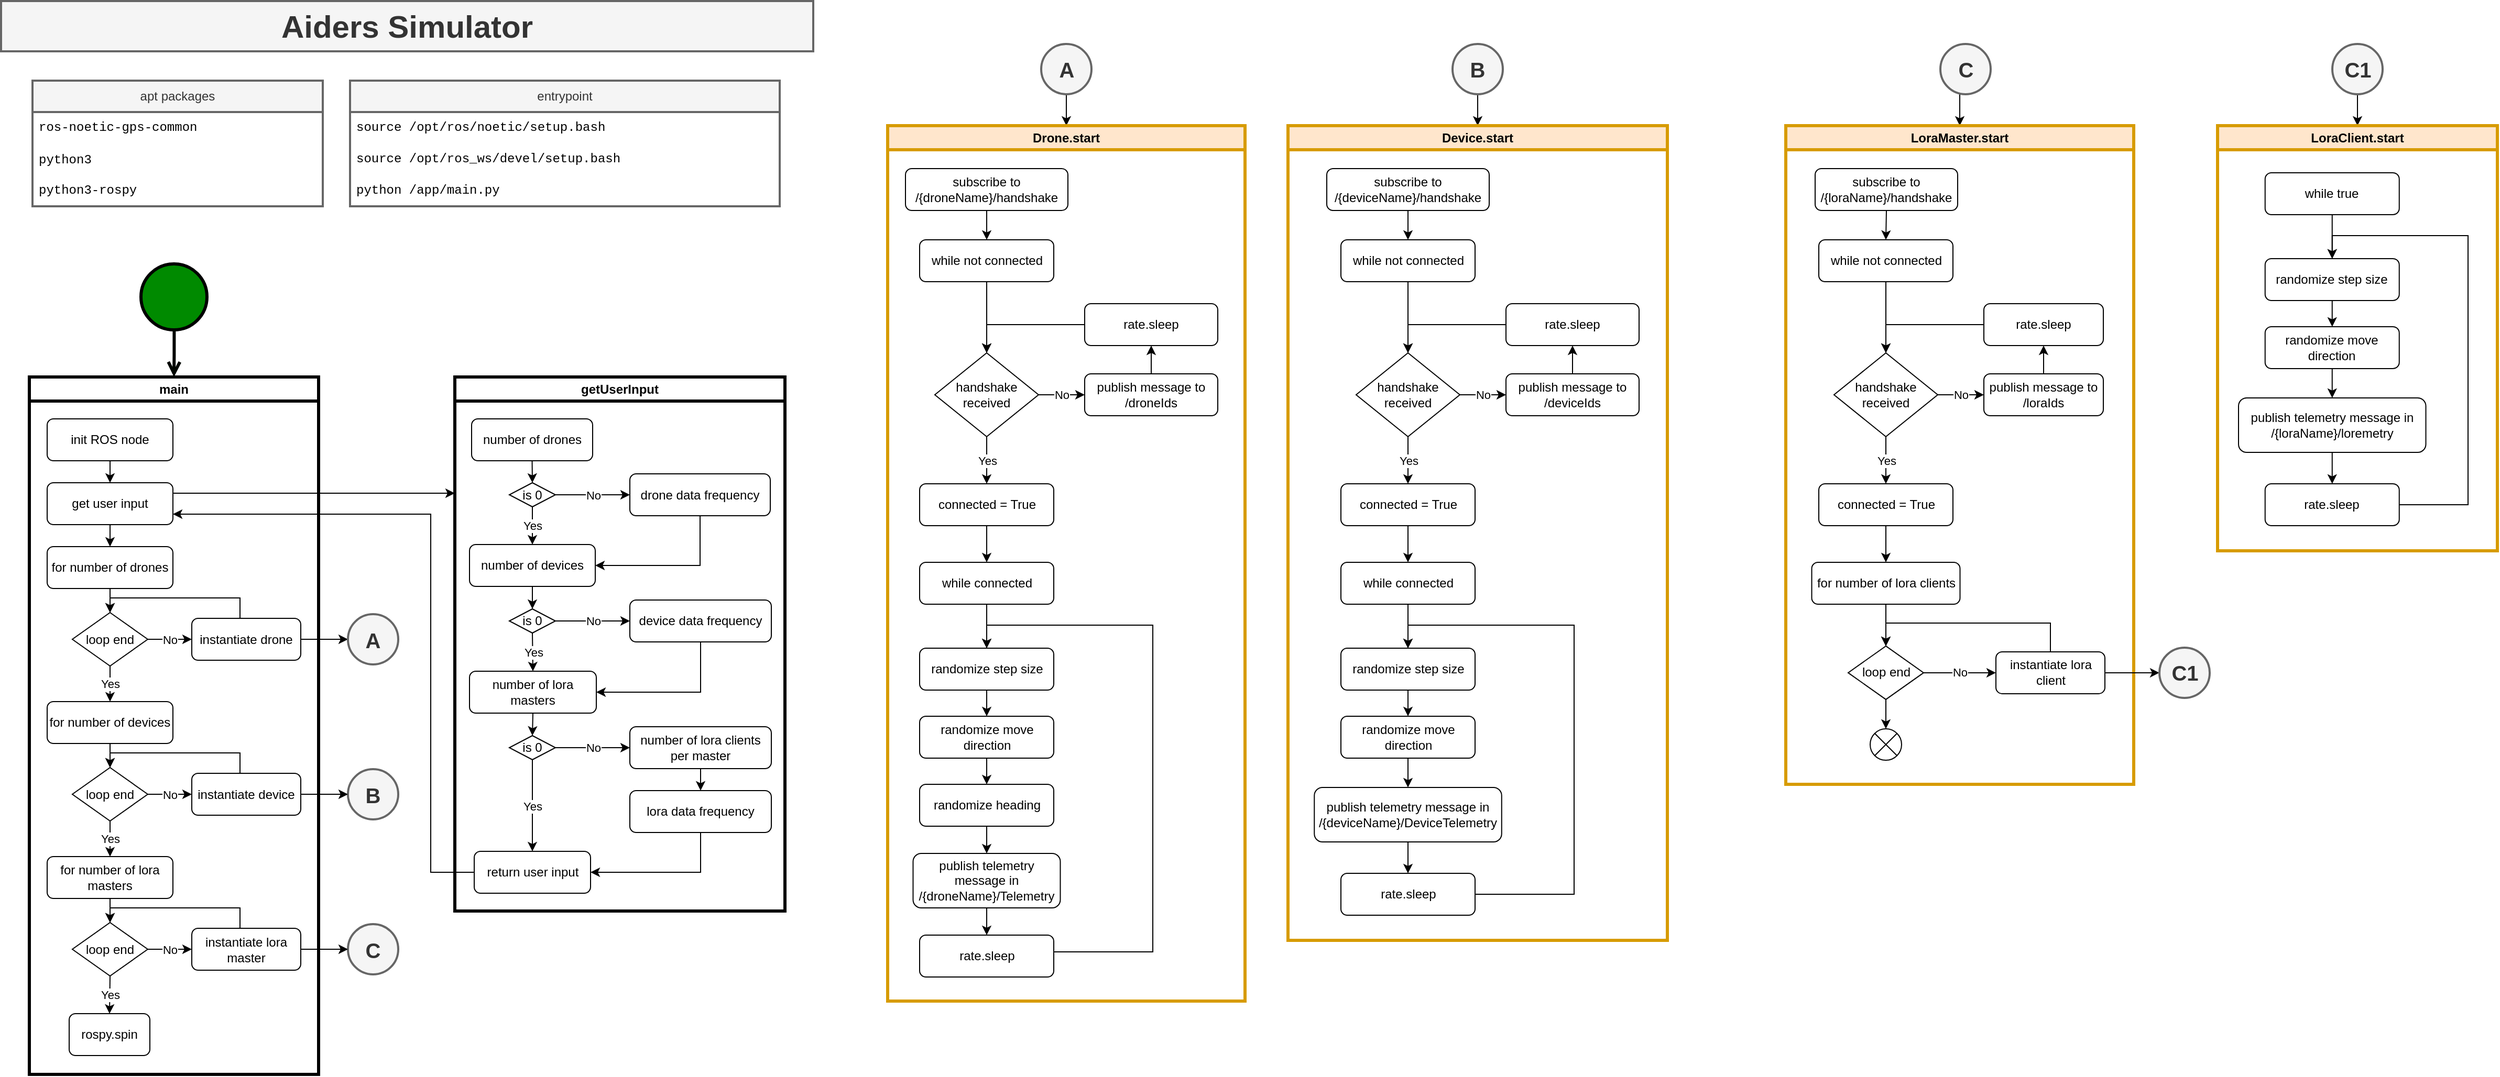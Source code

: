 <mxfile version="21.6.5" type="device">
  <diagram name="Page-1" id="jLN1ZQcb3Y0rFyo90S0E">
    <mxGraphModel dx="4976" dy="2702" grid="0" gridSize="10" guides="1" tooltips="1" connect="1" arrows="1" fold="1" page="1" pageScale="1" pageWidth="827" pageHeight="1169" background="none" math="0" shadow="0">
      <root>
        <mxCell id="0" />
        <mxCell id="1" parent="0" />
        <mxCell id="bVwXBUU_hTWqEYQEKctx-1" value="main" style="swimlane;whiteSpace=wrap;html=1;strokeWidth=3;" parent="1" vertex="1">
          <mxGeometry x="-2431" y="-790" width="276" height="666" as="geometry" />
        </mxCell>
        <mxCell id="o8baBilSk6e5a-lDwC_t-34" style="edgeStyle=orthogonalEdgeStyle;rounded=0;orthogonalLoop=1;jettySize=auto;html=1;exitX=0.5;exitY=1;exitDx=0;exitDy=0;entryX=0.5;entryY=0;entryDx=0;entryDy=0;" edge="1" parent="bVwXBUU_hTWqEYQEKctx-1" source="-6B5cMe8sq-w_s2lGf64-37" target="o8baBilSk6e5a-lDwC_t-33">
          <mxGeometry relative="1" as="geometry" />
        </mxCell>
        <mxCell id="-6B5cMe8sq-w_s2lGf64-37" value="init ROS node" style="rounded=1;whiteSpace=wrap;html=1;" parent="bVwXBUU_hTWqEYQEKctx-1" vertex="1">
          <mxGeometry x="17" y="40" width="120" height="40" as="geometry" />
        </mxCell>
        <mxCell id="o8baBilSk6e5a-lDwC_t-38" style="edgeStyle=orthogonalEdgeStyle;rounded=0;orthogonalLoop=1;jettySize=auto;html=1;exitX=0.5;exitY=1;exitDx=0;exitDy=0;entryX=0.5;entryY=0;entryDx=0;entryDy=0;" edge="1" parent="bVwXBUU_hTWqEYQEKctx-1" source="o8baBilSk6e5a-lDwC_t-33" target="o8baBilSk6e5a-lDwC_t-35">
          <mxGeometry relative="1" as="geometry" />
        </mxCell>
        <mxCell id="o8baBilSk6e5a-lDwC_t-33" value="get user input" style="rounded=1;whiteSpace=wrap;html=1;" vertex="1" parent="bVwXBUU_hTWqEYQEKctx-1">
          <mxGeometry x="17" y="101" width="120" height="40" as="geometry" />
        </mxCell>
        <mxCell id="o8baBilSk6e5a-lDwC_t-37" style="edgeStyle=orthogonalEdgeStyle;rounded=0;orthogonalLoop=1;jettySize=auto;html=1;exitX=0.5;exitY=1;exitDx=0;exitDy=0;entryX=0.5;entryY=0;entryDx=0;entryDy=0;" edge="1" parent="bVwXBUU_hTWqEYQEKctx-1" source="o8baBilSk6e5a-lDwC_t-35" target="o8baBilSk6e5a-lDwC_t-36">
          <mxGeometry relative="1" as="geometry" />
        </mxCell>
        <mxCell id="o8baBilSk6e5a-lDwC_t-35" value="for number of drones" style="rounded=1;whiteSpace=wrap;html=1;" vertex="1" parent="bVwXBUU_hTWqEYQEKctx-1">
          <mxGeometry x="17" y="162" width="120" height="40" as="geometry" />
        </mxCell>
        <mxCell id="o8baBilSk6e5a-lDwC_t-40" value="No" style="edgeStyle=orthogonalEdgeStyle;rounded=0;orthogonalLoop=1;jettySize=auto;html=1;exitX=1;exitY=0.5;exitDx=0;exitDy=0;entryX=0;entryY=0.5;entryDx=0;entryDy=0;" edge="1" parent="bVwXBUU_hTWqEYQEKctx-1" source="o8baBilSk6e5a-lDwC_t-36" target="o8baBilSk6e5a-lDwC_t-39">
          <mxGeometry relative="1" as="geometry" />
        </mxCell>
        <mxCell id="o8baBilSk6e5a-lDwC_t-59" value="Yes" style="edgeStyle=orthogonalEdgeStyle;rounded=0;orthogonalLoop=1;jettySize=auto;html=1;exitX=0.5;exitY=1;exitDx=0;exitDy=0;entryX=0.5;entryY=0;entryDx=0;entryDy=0;" edge="1" parent="bVwXBUU_hTWqEYQEKctx-1" source="o8baBilSk6e5a-lDwC_t-36" target="o8baBilSk6e5a-lDwC_t-44">
          <mxGeometry relative="1" as="geometry" />
        </mxCell>
        <mxCell id="o8baBilSk6e5a-lDwC_t-36" value="loop end" style="rhombus;whiteSpace=wrap;html=1;" vertex="1" parent="bVwXBUU_hTWqEYQEKctx-1">
          <mxGeometry x="41" y="225" width="72" height="51" as="geometry" />
        </mxCell>
        <mxCell id="o8baBilSk6e5a-lDwC_t-41" style="edgeStyle=orthogonalEdgeStyle;rounded=0;orthogonalLoop=1;jettySize=auto;html=1;exitX=0.5;exitY=0;exitDx=0;exitDy=0;entryX=0.5;entryY=0;entryDx=0;entryDy=0;" edge="1" parent="bVwXBUU_hTWqEYQEKctx-1" source="o8baBilSk6e5a-lDwC_t-39" target="o8baBilSk6e5a-lDwC_t-36">
          <mxGeometry relative="1" as="geometry">
            <Array as="points">
              <mxPoint x="201" y="211" />
              <mxPoint x="77" y="211" />
            </Array>
          </mxGeometry>
        </mxCell>
        <mxCell id="o8baBilSk6e5a-lDwC_t-42" style="edgeStyle=orthogonalEdgeStyle;rounded=0;orthogonalLoop=1;jettySize=auto;html=1;exitX=1;exitY=0.5;exitDx=0;exitDy=0;entryX=0;entryY=0.5;entryDx=0;entryDy=0;" edge="1" parent="bVwXBUU_hTWqEYQEKctx-1" source="o8baBilSk6e5a-lDwC_t-39" target="1Ua6vzqnVlYi796qYgmD-9">
          <mxGeometry relative="1" as="geometry" />
        </mxCell>
        <mxCell id="o8baBilSk6e5a-lDwC_t-39" value="instantiate drone" style="rounded=1;whiteSpace=wrap;html=1;" vertex="1" parent="bVwXBUU_hTWqEYQEKctx-1">
          <mxGeometry x="155" y="230.5" width="104" height="40" as="geometry" />
        </mxCell>
        <mxCell id="1Ua6vzqnVlYi796qYgmD-9" value="&lt;b style=&quot;font-size: 20px;&quot;&gt;A&lt;/b&gt;" style="ellipse;whiteSpace=wrap;html=1;aspect=fixed;fontSize=20;labelBackgroundColor=none;fillColor=#f5f5f5;fontColor=#333333;strokeColor=#666666;strokeWidth=2;" parent="bVwXBUU_hTWqEYQEKctx-1" vertex="1">
          <mxGeometry x="304" y="226.5" width="48" height="48" as="geometry" />
        </mxCell>
        <mxCell id="o8baBilSk6e5a-lDwC_t-44" value="for number of devices" style="rounded=1;whiteSpace=wrap;html=1;" vertex="1" parent="bVwXBUU_hTWqEYQEKctx-1">
          <mxGeometry x="17" y="310" width="120" height="40" as="geometry" />
        </mxCell>
        <mxCell id="o8baBilSk6e5a-lDwC_t-61" value="Yes" style="edgeStyle=orthogonalEdgeStyle;rounded=0;orthogonalLoop=1;jettySize=auto;html=1;exitX=0.5;exitY=1;exitDx=0;exitDy=0;entryX=0.5;entryY=0;entryDx=0;entryDy=0;" edge="1" parent="bVwXBUU_hTWqEYQEKctx-1" source="o8baBilSk6e5a-lDwC_t-46" target="o8baBilSk6e5a-lDwC_t-52">
          <mxGeometry relative="1" as="geometry" />
        </mxCell>
        <mxCell id="o8baBilSk6e5a-lDwC_t-46" value="loop end" style="rhombus;whiteSpace=wrap;html=1;" vertex="1" parent="bVwXBUU_hTWqEYQEKctx-1">
          <mxGeometry x="41" y="373" width="72" height="51" as="geometry" />
        </mxCell>
        <mxCell id="o8baBilSk6e5a-lDwC_t-43" style="edgeStyle=orthogonalEdgeStyle;rounded=0;orthogonalLoop=1;jettySize=auto;html=1;exitX=0.5;exitY=1;exitDx=0;exitDy=0;entryX=0.5;entryY=0;entryDx=0;entryDy=0;" edge="1" parent="bVwXBUU_hTWqEYQEKctx-1" source="o8baBilSk6e5a-lDwC_t-44" target="o8baBilSk6e5a-lDwC_t-46">
          <mxGeometry relative="1" as="geometry" />
        </mxCell>
        <mxCell id="o8baBilSk6e5a-lDwC_t-47" style="edgeStyle=orthogonalEdgeStyle;rounded=0;orthogonalLoop=1;jettySize=auto;html=1;exitX=0.5;exitY=0;exitDx=0;exitDy=0;entryX=0.5;entryY=0;entryDx=0;entryDy=0;" edge="1" parent="bVwXBUU_hTWqEYQEKctx-1" source="o8baBilSk6e5a-lDwC_t-49" target="o8baBilSk6e5a-lDwC_t-46">
          <mxGeometry relative="1" as="geometry">
            <Array as="points">
              <mxPoint x="201" y="359" />
              <mxPoint x="77" y="359" />
            </Array>
          </mxGeometry>
        </mxCell>
        <mxCell id="o8baBilSk6e5a-lDwC_t-49" value="instantiate device" style="rounded=1;whiteSpace=wrap;html=1;" vertex="1" parent="bVwXBUU_hTWqEYQEKctx-1">
          <mxGeometry x="155" y="378.5" width="104" height="40" as="geometry" />
        </mxCell>
        <mxCell id="o8baBilSk6e5a-lDwC_t-45" value="No" style="edgeStyle=orthogonalEdgeStyle;rounded=0;orthogonalLoop=1;jettySize=auto;html=1;exitX=1;exitY=0.5;exitDx=0;exitDy=0;entryX=0;entryY=0.5;entryDx=0;entryDy=0;" edge="1" parent="bVwXBUU_hTWqEYQEKctx-1" source="o8baBilSk6e5a-lDwC_t-46" target="o8baBilSk6e5a-lDwC_t-49">
          <mxGeometry relative="1" as="geometry" />
        </mxCell>
        <mxCell id="o8baBilSk6e5a-lDwC_t-50" value="&lt;b style=&quot;font-size: 20px;&quot;&gt;B&lt;/b&gt;" style="ellipse;whiteSpace=wrap;html=1;aspect=fixed;fontSize=20;labelBackgroundColor=none;fillColor=#f5f5f5;fontColor=#333333;strokeColor=#666666;strokeWidth=2;" vertex="1" parent="bVwXBUU_hTWqEYQEKctx-1">
          <mxGeometry x="304" y="374.5" width="48" height="48" as="geometry" />
        </mxCell>
        <mxCell id="o8baBilSk6e5a-lDwC_t-48" style="edgeStyle=orthogonalEdgeStyle;rounded=0;orthogonalLoop=1;jettySize=auto;html=1;exitX=1;exitY=0.5;exitDx=0;exitDy=0;entryX=0;entryY=0.5;entryDx=0;entryDy=0;" edge="1" parent="bVwXBUU_hTWqEYQEKctx-1" source="o8baBilSk6e5a-lDwC_t-49" target="o8baBilSk6e5a-lDwC_t-50">
          <mxGeometry relative="1" as="geometry" />
        </mxCell>
        <mxCell id="o8baBilSk6e5a-lDwC_t-52" value="for number of lora masters" style="rounded=1;whiteSpace=wrap;html=1;" vertex="1" parent="bVwXBUU_hTWqEYQEKctx-1">
          <mxGeometry x="17" y="458" width="120" height="40" as="geometry" />
        </mxCell>
        <mxCell id="o8baBilSk6e5a-lDwC_t-63" value="Yes" style="edgeStyle=orthogonalEdgeStyle;rounded=0;orthogonalLoop=1;jettySize=auto;html=1;exitX=0.5;exitY=1;exitDx=0;exitDy=0;entryX=0.5;entryY=0;entryDx=0;entryDy=0;" edge="1" parent="bVwXBUU_hTWqEYQEKctx-1" source="o8baBilSk6e5a-lDwC_t-54" target="o8baBilSk6e5a-lDwC_t-62">
          <mxGeometry relative="1" as="geometry" />
        </mxCell>
        <mxCell id="o8baBilSk6e5a-lDwC_t-54" value="loop end" style="rhombus;whiteSpace=wrap;html=1;" vertex="1" parent="bVwXBUU_hTWqEYQEKctx-1">
          <mxGeometry x="41" y="521" width="72" height="51" as="geometry" />
        </mxCell>
        <mxCell id="o8baBilSk6e5a-lDwC_t-51" style="edgeStyle=orthogonalEdgeStyle;rounded=0;orthogonalLoop=1;jettySize=auto;html=1;exitX=0.5;exitY=1;exitDx=0;exitDy=0;entryX=0.5;entryY=0;entryDx=0;entryDy=0;" edge="1" parent="bVwXBUU_hTWqEYQEKctx-1" source="o8baBilSk6e5a-lDwC_t-52" target="o8baBilSk6e5a-lDwC_t-54">
          <mxGeometry relative="1" as="geometry" />
        </mxCell>
        <mxCell id="o8baBilSk6e5a-lDwC_t-55" style="edgeStyle=orthogonalEdgeStyle;rounded=0;orthogonalLoop=1;jettySize=auto;html=1;exitX=0.5;exitY=0;exitDx=0;exitDy=0;entryX=0.5;entryY=0;entryDx=0;entryDy=0;" edge="1" parent="bVwXBUU_hTWqEYQEKctx-1" source="o8baBilSk6e5a-lDwC_t-57" target="o8baBilSk6e5a-lDwC_t-54">
          <mxGeometry relative="1" as="geometry">
            <Array as="points">
              <mxPoint x="201" y="507" />
              <mxPoint x="77" y="507" />
            </Array>
          </mxGeometry>
        </mxCell>
        <mxCell id="o8baBilSk6e5a-lDwC_t-57" value="instantiate lora master" style="rounded=1;whiteSpace=wrap;html=1;" vertex="1" parent="bVwXBUU_hTWqEYQEKctx-1">
          <mxGeometry x="155" y="526.5" width="104" height="40" as="geometry" />
        </mxCell>
        <mxCell id="o8baBilSk6e5a-lDwC_t-53" value="No" style="edgeStyle=orthogonalEdgeStyle;rounded=0;orthogonalLoop=1;jettySize=auto;html=1;exitX=1;exitY=0.5;exitDx=0;exitDy=0;entryX=0;entryY=0.5;entryDx=0;entryDy=0;" edge="1" parent="bVwXBUU_hTWqEYQEKctx-1" source="o8baBilSk6e5a-lDwC_t-54" target="o8baBilSk6e5a-lDwC_t-57">
          <mxGeometry relative="1" as="geometry" />
        </mxCell>
        <mxCell id="o8baBilSk6e5a-lDwC_t-58" value="&lt;b style=&quot;font-size: 20px;&quot;&gt;C&lt;/b&gt;" style="ellipse;whiteSpace=wrap;html=1;aspect=fixed;fontSize=20;labelBackgroundColor=none;fillColor=#f5f5f5;fontColor=#333333;strokeColor=#666666;strokeWidth=2;" vertex="1" parent="bVwXBUU_hTWqEYQEKctx-1">
          <mxGeometry x="304" y="522.5" width="48" height="48" as="geometry" />
        </mxCell>
        <mxCell id="o8baBilSk6e5a-lDwC_t-56" style="edgeStyle=orthogonalEdgeStyle;rounded=0;orthogonalLoop=1;jettySize=auto;html=1;exitX=1;exitY=0.5;exitDx=0;exitDy=0;entryX=0;entryY=0.5;entryDx=0;entryDy=0;" edge="1" parent="bVwXBUU_hTWqEYQEKctx-1" source="o8baBilSk6e5a-lDwC_t-57" target="o8baBilSk6e5a-lDwC_t-58">
          <mxGeometry relative="1" as="geometry" />
        </mxCell>
        <mxCell id="o8baBilSk6e5a-lDwC_t-62" value="rospy.spin" style="rounded=1;whiteSpace=wrap;html=1;" vertex="1" parent="bVwXBUU_hTWqEYQEKctx-1">
          <mxGeometry x="38" y="608" width="77" height="40" as="geometry" />
        </mxCell>
        <mxCell id="bVwXBUU_hTWqEYQEKctx-9" value="" style="ellipse;html=1;shape=startState;fillColor=#008a00;strokeColor=#000000;fontColor=#ffffff;strokeWidth=3;" parent="1" vertex="1">
          <mxGeometry x="-2328.5" y="-902" width="71" height="71" as="geometry" />
        </mxCell>
        <mxCell id="bVwXBUU_hTWqEYQEKctx-10" value="" style="edgeStyle=orthogonalEdgeStyle;html=1;verticalAlign=bottom;endArrow=open;endSize=8;strokeColor=#000500;rounded=0;entryX=0.5;entryY=0;entryDx=0;entryDy=0;exitX=0.503;exitY=0.936;exitDx=0;exitDy=0;exitPerimeter=0;fillColor=#008a00;strokeWidth=3;" parent="1" source="bVwXBUU_hTWqEYQEKctx-9" target="bVwXBUU_hTWqEYQEKctx-1" edge="1">
          <mxGeometry relative="1" as="geometry">
            <mxPoint x="-2358" y="-677" as="targetPoint" />
          </mxGeometry>
        </mxCell>
        <mxCell id="QlmAs7cy7dPPL5ENXr90-4" value="&lt;span style=&quot;border-color: var(--border-color);&quot;&gt;&lt;b style=&quot;border-color: var(--border-color);&quot;&gt;&lt;font style=&quot;font-size: 30px;&quot;&gt;Aiders Simulator&lt;/font&gt;&lt;/b&gt;&lt;/span&gt;" style="rounded=0;whiteSpace=wrap;html=1;strokeWidth=2;fillColor=#f5f5f5;fontColor=#333333;strokeColor=#666666;" parent="1" vertex="1">
          <mxGeometry x="-2458" y="-1149" width="775" height="48" as="geometry" />
        </mxCell>
        <mxCell id="QlmAs7cy7dPPL5ENXr90-30" value="getUserInput" style="swimlane;whiteSpace=wrap;html=1;strokeWidth=3;" parent="1" vertex="1">
          <mxGeometry x="-2025" y="-790" width="315" height="510" as="geometry" />
        </mxCell>
        <mxCell id="o8baBilSk6e5a-lDwC_t-17" style="edgeStyle=orthogonalEdgeStyle;rounded=0;orthogonalLoop=1;jettySize=auto;html=1;exitX=0.5;exitY=1;exitDx=0;exitDy=0;entryX=0.5;entryY=0;entryDx=0;entryDy=0;" edge="1" parent="QlmAs7cy7dPPL5ENXr90-30" source="QlmAs7cy7dPPL5ENXr90-31" target="o8baBilSk6e5a-lDwC_t-14">
          <mxGeometry relative="1" as="geometry" />
        </mxCell>
        <mxCell id="QlmAs7cy7dPPL5ENXr90-31" value="number of drones" style="rounded=1;whiteSpace=wrap;html=1;" parent="QlmAs7cy7dPPL5ENXr90-30" vertex="1">
          <mxGeometry x="16" y="40" width="115.5" height="40" as="geometry" />
        </mxCell>
        <mxCell id="o8baBilSk6e5a-lDwC_t-14" value="is 0" style="rhombus;whiteSpace=wrap;html=1;" vertex="1" parent="QlmAs7cy7dPPL5ENXr90-30">
          <mxGeometry x="52" y="101" width="44" height="23" as="geometry" />
        </mxCell>
        <mxCell id="o8baBilSk6e5a-lDwC_t-10" value="device data frequency" style="rounded=1;whiteSpace=wrap;html=1;" vertex="1" parent="QlmAs7cy7dPPL5ENXr90-30">
          <mxGeometry x="167" y="213" width="135" height="40" as="geometry" />
        </mxCell>
        <mxCell id="o8baBilSk6e5a-lDwC_t-28" style="edgeStyle=orthogonalEdgeStyle;rounded=0;orthogonalLoop=1;jettySize=auto;html=1;exitX=0.5;exitY=1;exitDx=0;exitDy=0;entryX=0.5;entryY=0;entryDx=0;entryDy=0;" edge="1" parent="QlmAs7cy7dPPL5ENXr90-30" source="o8baBilSk6e5a-lDwC_t-12" target="o8baBilSk6e5a-lDwC_t-13">
          <mxGeometry relative="1" as="geometry" />
        </mxCell>
        <mxCell id="o8baBilSk6e5a-lDwC_t-12" value="number of lora clients per master" style="rounded=1;whiteSpace=wrap;html=1;" vertex="1" parent="QlmAs7cy7dPPL5ENXr90-30">
          <mxGeometry x="167" y="334" width="135" height="40" as="geometry" />
        </mxCell>
        <mxCell id="o8baBilSk6e5a-lDwC_t-31" style="edgeStyle=orthogonalEdgeStyle;rounded=0;orthogonalLoop=1;jettySize=auto;html=1;exitX=0.5;exitY=1;exitDx=0;exitDy=0;entryX=1;entryY=0.5;entryDx=0;entryDy=0;" edge="1" parent="QlmAs7cy7dPPL5ENXr90-30" source="o8baBilSk6e5a-lDwC_t-13" target="o8baBilSk6e5a-lDwC_t-29">
          <mxGeometry relative="1" as="geometry" />
        </mxCell>
        <mxCell id="o8baBilSk6e5a-lDwC_t-13" value="lora data frequency" style="rounded=1;whiteSpace=wrap;html=1;" vertex="1" parent="QlmAs7cy7dPPL5ENXr90-30">
          <mxGeometry x="167" y="395" width="135" height="40" as="geometry" />
        </mxCell>
        <mxCell id="o8baBilSk6e5a-lDwC_t-29" value="return user input" style="rounded=1;whiteSpace=wrap;html=1;" vertex="1" parent="QlmAs7cy7dPPL5ENXr90-30">
          <mxGeometry x="18.5" y="453" width="111" height="40" as="geometry" />
        </mxCell>
        <mxCell id="o8baBilSk6e5a-lDwC_t-9" value="number of devices" style="rounded=1;whiteSpace=wrap;html=1;" vertex="1" parent="QlmAs7cy7dPPL5ENXr90-30">
          <mxGeometry x="14" y="160" width="120" height="40" as="geometry" />
        </mxCell>
        <mxCell id="o8baBilSk6e5a-lDwC_t-15" value="Yes" style="edgeStyle=orthogonalEdgeStyle;rounded=0;orthogonalLoop=1;jettySize=auto;html=1;exitX=0.5;exitY=1;exitDx=0;exitDy=0;entryX=0.5;entryY=0;entryDx=0;entryDy=0;" edge="1" parent="QlmAs7cy7dPPL5ENXr90-30" source="o8baBilSk6e5a-lDwC_t-14" target="o8baBilSk6e5a-lDwC_t-9">
          <mxGeometry relative="1" as="geometry" />
        </mxCell>
        <mxCell id="o8baBilSk6e5a-lDwC_t-8" value="drone data frequency" style="rounded=1;whiteSpace=wrap;html=1;" vertex="1" parent="QlmAs7cy7dPPL5ENXr90-30">
          <mxGeometry x="167" y="92.5" width="134" height="40" as="geometry" />
        </mxCell>
        <mxCell id="o8baBilSk6e5a-lDwC_t-16" value="No" style="edgeStyle=orthogonalEdgeStyle;rounded=0;orthogonalLoop=1;jettySize=auto;html=1;exitX=1;exitY=0.5;exitDx=0;exitDy=0;entryX=0;entryY=0.5;entryDx=0;entryDy=0;" edge="1" parent="QlmAs7cy7dPPL5ENXr90-30" source="o8baBilSk6e5a-lDwC_t-14" target="o8baBilSk6e5a-lDwC_t-8">
          <mxGeometry relative="1" as="geometry" />
        </mxCell>
        <mxCell id="o8baBilSk6e5a-lDwC_t-18" style="edgeStyle=orthogonalEdgeStyle;rounded=0;orthogonalLoop=1;jettySize=auto;html=1;exitX=0.5;exitY=1;exitDx=0;exitDy=0;entryX=1;entryY=0.5;entryDx=0;entryDy=0;" edge="1" parent="QlmAs7cy7dPPL5ENXr90-30" source="o8baBilSk6e5a-lDwC_t-8" target="o8baBilSk6e5a-lDwC_t-9">
          <mxGeometry relative="1" as="geometry" />
        </mxCell>
        <mxCell id="o8baBilSk6e5a-lDwC_t-19" value="is 0" style="rhombus;whiteSpace=wrap;html=1;" vertex="1" parent="QlmAs7cy7dPPL5ENXr90-30">
          <mxGeometry x="52" y="221.5" width="44" height="23" as="geometry" />
        </mxCell>
        <mxCell id="o8baBilSk6e5a-lDwC_t-20" style="edgeStyle=orthogonalEdgeStyle;rounded=0;orthogonalLoop=1;jettySize=auto;html=1;exitX=0.5;exitY=1;exitDx=0;exitDy=0;entryX=0.5;entryY=0;entryDx=0;entryDy=0;" edge="1" parent="QlmAs7cy7dPPL5ENXr90-30" source="o8baBilSk6e5a-lDwC_t-9" target="o8baBilSk6e5a-lDwC_t-19">
          <mxGeometry relative="1" as="geometry" />
        </mxCell>
        <mxCell id="o8baBilSk6e5a-lDwC_t-22" value="No" style="edgeStyle=orthogonalEdgeStyle;rounded=0;orthogonalLoop=1;jettySize=auto;html=1;exitX=1;exitY=0.5;exitDx=0;exitDy=0;entryX=0;entryY=0.5;entryDx=0;entryDy=0;" edge="1" parent="QlmAs7cy7dPPL5ENXr90-30" source="o8baBilSk6e5a-lDwC_t-19" target="o8baBilSk6e5a-lDwC_t-10">
          <mxGeometry relative="1" as="geometry" />
        </mxCell>
        <mxCell id="o8baBilSk6e5a-lDwC_t-25" value="is 0" style="rhombus;whiteSpace=wrap;html=1;" vertex="1" parent="QlmAs7cy7dPPL5ENXr90-30">
          <mxGeometry x="52" y="342.5" width="44" height="23" as="geometry" />
        </mxCell>
        <mxCell id="o8baBilSk6e5a-lDwC_t-26" value="No" style="edgeStyle=orthogonalEdgeStyle;rounded=0;orthogonalLoop=1;jettySize=auto;html=1;exitX=1;exitY=0.5;exitDx=0;exitDy=0;" edge="1" parent="QlmAs7cy7dPPL5ENXr90-30" source="o8baBilSk6e5a-lDwC_t-25" target="o8baBilSk6e5a-lDwC_t-12">
          <mxGeometry relative="1" as="geometry" />
        </mxCell>
        <mxCell id="o8baBilSk6e5a-lDwC_t-30" value="Yes" style="edgeStyle=orthogonalEdgeStyle;rounded=0;orthogonalLoop=1;jettySize=auto;html=1;exitX=0.5;exitY=1;exitDx=0;exitDy=0;entryX=0.5;entryY=0;entryDx=0;entryDy=0;" edge="1" parent="QlmAs7cy7dPPL5ENXr90-30" source="o8baBilSk6e5a-lDwC_t-25" target="o8baBilSk6e5a-lDwC_t-29">
          <mxGeometry relative="1" as="geometry" />
        </mxCell>
        <mxCell id="o8baBilSk6e5a-lDwC_t-11" value="number of lora masters" style="rounded=1;whiteSpace=wrap;html=1;" vertex="1" parent="QlmAs7cy7dPPL5ENXr90-30">
          <mxGeometry x="14" y="281" width="121" height="40" as="geometry" />
        </mxCell>
        <mxCell id="o8baBilSk6e5a-lDwC_t-27" style="edgeStyle=orthogonalEdgeStyle;rounded=0;orthogonalLoop=1;jettySize=auto;html=1;exitX=0.5;exitY=1;exitDx=0;exitDy=0;entryX=0.5;entryY=0;entryDx=0;entryDy=0;" edge="1" parent="QlmAs7cy7dPPL5ENXr90-30" source="o8baBilSk6e5a-lDwC_t-11" target="o8baBilSk6e5a-lDwC_t-25">
          <mxGeometry relative="1" as="geometry" />
        </mxCell>
        <mxCell id="o8baBilSk6e5a-lDwC_t-23" style="edgeStyle=orthogonalEdgeStyle;rounded=0;orthogonalLoop=1;jettySize=auto;html=1;exitX=0.5;exitY=1;exitDx=0;exitDy=0;entryX=1;entryY=0.5;entryDx=0;entryDy=0;" edge="1" parent="QlmAs7cy7dPPL5ENXr90-30" source="o8baBilSk6e5a-lDwC_t-10" target="o8baBilSk6e5a-lDwC_t-11">
          <mxGeometry relative="1" as="geometry" />
        </mxCell>
        <mxCell id="o8baBilSk6e5a-lDwC_t-21" value="Yes" style="edgeStyle=orthogonalEdgeStyle;rounded=0;orthogonalLoop=1;jettySize=auto;html=1;exitX=0.5;exitY=1;exitDx=0;exitDy=0;entryX=0.5;entryY=0;entryDx=0;entryDy=0;" edge="1" parent="QlmAs7cy7dPPL5ENXr90-30" source="o8baBilSk6e5a-lDwC_t-19" target="o8baBilSk6e5a-lDwC_t-11">
          <mxGeometry relative="1" as="geometry" />
        </mxCell>
        <mxCell id="QlmAs7cy7dPPL5ENXr90-125" value="apt packages" style="swimlane;fontStyle=0;childLayout=stackLayout;horizontal=1;startSize=30;horizontalStack=0;resizeParent=1;resizeParentMax=0;resizeLast=0;collapsible=1;marginBottom=0;whiteSpace=wrap;html=1;fillColor=#f5f5f5;fontColor=#333333;strokeColor=#666666;strokeWidth=2;" parent="1" vertex="1">
          <mxGeometry x="-2428" y="-1073" width="277" height="120" as="geometry" />
        </mxCell>
        <mxCell id="o8baBilSk6e5a-lDwC_t-3" value="&lt;div&gt;ros-noetic-gps-common&lt;/div&gt;" style="text;strokeColor=none;fillColor=none;align=left;verticalAlign=middle;spacingLeft=4;spacingRight=4;overflow=hidden;points=[[0,0.5],[1,0.5]];portConstraint=eastwest;rotatable=0;whiteSpace=wrap;html=1;fontFamily=Courier New;" vertex="1" parent="QlmAs7cy7dPPL5ENXr90-125">
          <mxGeometry y="30" width="277" height="30" as="geometry" />
        </mxCell>
        <mxCell id="QlmAs7cy7dPPL5ENXr90-126" value="&lt;font face=&quot;Courier New&quot;&gt;python3&lt;/font&gt;" style="text;strokeColor=none;fillColor=none;align=left;verticalAlign=middle;spacingLeft=4;spacingRight=4;overflow=hidden;points=[[0,0.5],[1,0.5]];portConstraint=eastwest;rotatable=0;whiteSpace=wrap;html=1;" parent="QlmAs7cy7dPPL5ENXr90-125" vertex="1">
          <mxGeometry y="60" width="277" height="30" as="geometry" />
        </mxCell>
        <mxCell id="QlmAs7cy7dPPL5ENXr90-127" value="&lt;div&gt;python3-rospy&lt;/div&gt;" style="text;strokeColor=none;fillColor=none;align=left;verticalAlign=middle;spacingLeft=4;spacingRight=4;overflow=hidden;points=[[0,0.5],[1,0.5]];portConstraint=eastwest;rotatable=0;whiteSpace=wrap;html=1;fontFamily=Courier New;" parent="QlmAs7cy7dPPL5ENXr90-125" vertex="1">
          <mxGeometry y="90" width="277" height="30" as="geometry" />
        </mxCell>
        <mxCell id="QlmAs7cy7dPPL5ENXr90-138" value="entrypoint" style="swimlane;fontStyle=0;childLayout=stackLayout;horizontal=1;startSize=30;horizontalStack=0;resizeParent=1;resizeParentMax=0;resizeLast=0;collapsible=1;marginBottom=0;whiteSpace=wrap;html=1;fillColor=#f5f5f5;fontColor=#333333;strokeColor=#666666;strokeWidth=2;" parent="1" vertex="1">
          <mxGeometry x="-2125" y="-1073" width="410" height="120" as="geometry" />
        </mxCell>
        <mxCell id="o8baBilSk6e5a-lDwC_t-6" value="source /opt/ros/noetic/setup.bash" style="text;strokeColor=none;fillColor=none;align=left;verticalAlign=middle;spacingLeft=4;spacingRight=4;overflow=hidden;points=[[0,0.5],[1,0.5]];portConstraint=eastwest;rotatable=0;whiteSpace=wrap;html=1;fontFamily=Courier New;" vertex="1" parent="QlmAs7cy7dPPL5ENXr90-138">
          <mxGeometry y="30" width="410" height="30" as="geometry" />
        </mxCell>
        <mxCell id="o8baBilSk6e5a-lDwC_t-7" value="source /opt/ros_ws/devel/setup.bash" style="text;strokeColor=none;fillColor=none;align=left;verticalAlign=middle;spacingLeft=4;spacingRight=4;overflow=hidden;points=[[0,0.5],[1,0.5]];portConstraint=eastwest;rotatable=0;whiteSpace=wrap;html=1;fontFamily=Courier New;" vertex="1" parent="QlmAs7cy7dPPL5ENXr90-138">
          <mxGeometry y="60" width="410" height="30" as="geometry" />
        </mxCell>
        <mxCell id="QlmAs7cy7dPPL5ENXr90-145" value="python /app/main.py" style="text;strokeColor=none;fillColor=none;align=left;verticalAlign=middle;spacingLeft=4;spacingRight=4;overflow=hidden;points=[[0,0.5],[1,0.5]];portConstraint=eastwest;rotatable=0;whiteSpace=wrap;html=1;fontFamily=Courier New;" parent="QlmAs7cy7dPPL5ENXr90-138" vertex="1">
          <mxGeometry y="90" width="410" height="30" as="geometry" />
        </mxCell>
        <mxCell id="o8baBilSk6e5a-lDwC_t-99" style="edgeStyle=orthogonalEdgeStyle;rounded=0;orthogonalLoop=1;jettySize=auto;html=1;exitX=0.5;exitY=1;exitDx=0;exitDy=0;entryX=0.5;entryY=0;entryDx=0;entryDy=0;" edge="1" parent="1" target="o8baBilSk6e5a-lDwC_t-66">
          <mxGeometry relative="1" as="geometry">
            <mxPoint x="-1441.5" y="-1060" as="sourcePoint" />
          </mxGeometry>
        </mxCell>
        <mxCell id="1Ua6vzqnVlYi796qYgmD-15" value="&lt;b style=&quot;font-size: 20px;&quot;&gt;A&lt;/b&gt;" style="ellipse;whiteSpace=wrap;html=1;aspect=fixed;fontSize=20;labelBackgroundColor=none;fillColor=#f5f5f5;fontColor=#333333;strokeColor=#666666;strokeWidth=2;" parent="1" vertex="1">
          <mxGeometry x="-1465.5" y="-1108" width="48" height="48" as="geometry" />
        </mxCell>
        <mxCell id="o8baBilSk6e5a-lDwC_t-24" style="edgeStyle=orthogonalEdgeStyle;rounded=0;orthogonalLoop=1;jettySize=auto;html=1;exitX=1;exitY=0.25;exitDx=0;exitDy=0;" edge="1" parent="1" source="o8baBilSk6e5a-lDwC_t-33">
          <mxGeometry relative="1" as="geometry">
            <mxPoint x="-2025" y="-679" as="targetPoint" />
            <Array as="points">
              <mxPoint x="-2025" y="-679" />
            </Array>
          </mxGeometry>
        </mxCell>
        <mxCell id="o8baBilSk6e5a-lDwC_t-32" style="edgeStyle=orthogonalEdgeStyle;rounded=0;orthogonalLoop=1;jettySize=auto;html=1;exitX=0;exitY=0.5;exitDx=0;exitDy=0;entryX=1;entryY=0.75;entryDx=0;entryDy=0;" edge="1" parent="1" source="o8baBilSk6e5a-lDwC_t-29" target="o8baBilSk6e5a-lDwC_t-33">
          <mxGeometry relative="1" as="geometry">
            <Array as="points">
              <mxPoint x="-2048" y="-317" />
              <mxPoint x="-2048" y="-659" />
            </Array>
          </mxGeometry>
        </mxCell>
        <mxCell id="o8baBilSk6e5a-lDwC_t-66" value="Drone.start" style="swimlane;whiteSpace=wrap;html=1;strokeWidth=3;fillColor=#ffe6cc;strokeColor=#d79b00;startSize=23;" vertex="1" parent="1">
          <mxGeometry x="-1612" y="-1030" width="341" height="836" as="geometry" />
        </mxCell>
        <mxCell id="o8baBilSk6e5a-lDwC_t-102" style="edgeStyle=orthogonalEdgeStyle;rounded=0;orthogonalLoop=1;jettySize=auto;html=1;exitX=0.5;exitY=1;exitDx=0;exitDy=0;entryX=0.5;entryY=0;entryDx=0;entryDy=0;" edge="1" parent="o8baBilSk6e5a-lDwC_t-66" source="o8baBilSk6e5a-lDwC_t-68" target="o8baBilSk6e5a-lDwC_t-100">
          <mxGeometry relative="1" as="geometry" />
        </mxCell>
        <mxCell id="o8baBilSk6e5a-lDwC_t-68" value="subscribe to /{droneName}/handshake" style="rounded=1;whiteSpace=wrap;html=1;" vertex="1" parent="o8baBilSk6e5a-lDwC_t-66">
          <mxGeometry x="17" y="41" width="155" height="40" as="geometry" />
        </mxCell>
        <mxCell id="o8baBilSk6e5a-lDwC_t-103" style="edgeStyle=orthogonalEdgeStyle;rounded=0;orthogonalLoop=1;jettySize=auto;html=1;exitX=0.5;exitY=1;exitDx=0;exitDy=0;entryX=0.5;entryY=0;entryDx=0;entryDy=0;" edge="1" parent="o8baBilSk6e5a-lDwC_t-66" source="o8baBilSk6e5a-lDwC_t-100" target="o8baBilSk6e5a-lDwC_t-101">
          <mxGeometry relative="1" as="geometry" />
        </mxCell>
        <mxCell id="o8baBilSk6e5a-lDwC_t-100" value="while not connected" style="rounded=1;whiteSpace=wrap;html=1;" vertex="1" parent="o8baBilSk6e5a-lDwC_t-66">
          <mxGeometry x="30.5" y="109" width="128" height="40" as="geometry" />
        </mxCell>
        <mxCell id="o8baBilSk6e5a-lDwC_t-105" value="No" style="edgeStyle=orthogonalEdgeStyle;rounded=0;orthogonalLoop=1;jettySize=auto;html=1;exitX=1;exitY=0.5;exitDx=0;exitDy=0;entryX=0;entryY=0.5;entryDx=0;entryDy=0;" edge="1" parent="o8baBilSk6e5a-lDwC_t-66" source="o8baBilSk6e5a-lDwC_t-101" target="o8baBilSk6e5a-lDwC_t-104">
          <mxGeometry relative="1" as="geometry" />
        </mxCell>
        <mxCell id="o8baBilSk6e5a-lDwC_t-108" value="Yes" style="edgeStyle=orthogonalEdgeStyle;rounded=0;orthogonalLoop=1;jettySize=auto;html=1;exitX=0.5;exitY=1;exitDx=0;exitDy=0;entryX=0.5;entryY=0;entryDx=0;entryDy=0;" edge="1" parent="o8baBilSk6e5a-lDwC_t-66" source="o8baBilSk6e5a-lDwC_t-101" target="o8baBilSk6e5a-lDwC_t-123">
          <mxGeometry relative="1" as="geometry" />
        </mxCell>
        <mxCell id="o8baBilSk6e5a-lDwC_t-101" value="handshake received" style="rhombus;whiteSpace=wrap;html=1;" vertex="1" parent="o8baBilSk6e5a-lDwC_t-66">
          <mxGeometry x="45" y="217" width="99" height="80" as="geometry" />
        </mxCell>
        <mxCell id="o8baBilSk6e5a-lDwC_t-121" style="edgeStyle=orthogonalEdgeStyle;rounded=0;orthogonalLoop=1;jettySize=auto;html=1;exitX=0.5;exitY=0;exitDx=0;exitDy=0;entryX=0.5;entryY=1;entryDx=0;entryDy=0;" edge="1" parent="o8baBilSk6e5a-lDwC_t-66" source="o8baBilSk6e5a-lDwC_t-104" target="o8baBilSk6e5a-lDwC_t-120">
          <mxGeometry relative="1" as="geometry" />
        </mxCell>
        <mxCell id="o8baBilSk6e5a-lDwC_t-104" value="publish message to /droneIds" style="rounded=1;whiteSpace=wrap;html=1;" vertex="1" parent="o8baBilSk6e5a-lDwC_t-66">
          <mxGeometry x="188" y="237" width="127" height="40" as="geometry" />
        </mxCell>
        <mxCell id="o8baBilSk6e5a-lDwC_t-112" style="edgeStyle=orthogonalEdgeStyle;rounded=0;orthogonalLoop=1;jettySize=auto;html=1;exitX=0.5;exitY=1;exitDx=0;exitDy=0;entryX=0.5;entryY=0;entryDx=0;entryDy=0;" edge="1" parent="o8baBilSk6e5a-lDwC_t-66" source="o8baBilSk6e5a-lDwC_t-107" target="o8baBilSk6e5a-lDwC_t-109">
          <mxGeometry relative="1" as="geometry" />
        </mxCell>
        <mxCell id="o8baBilSk6e5a-lDwC_t-107" value="while connected" style="rounded=1;whiteSpace=wrap;html=1;" vertex="1" parent="o8baBilSk6e5a-lDwC_t-66">
          <mxGeometry x="30.5" y="417" width="128" height="40" as="geometry" />
        </mxCell>
        <mxCell id="o8baBilSk6e5a-lDwC_t-113" style="edgeStyle=orthogonalEdgeStyle;rounded=0;orthogonalLoop=1;jettySize=auto;html=1;exitX=0.5;exitY=1;exitDx=0;exitDy=0;entryX=0.5;entryY=0;entryDx=0;entryDy=0;" edge="1" parent="o8baBilSk6e5a-lDwC_t-66" source="o8baBilSk6e5a-lDwC_t-109" target="o8baBilSk6e5a-lDwC_t-110">
          <mxGeometry relative="1" as="geometry" />
        </mxCell>
        <mxCell id="o8baBilSk6e5a-lDwC_t-109" value="randomize step size" style="rounded=1;whiteSpace=wrap;html=1;" vertex="1" parent="o8baBilSk6e5a-lDwC_t-66">
          <mxGeometry x="30.5" y="499" width="128" height="40" as="geometry" />
        </mxCell>
        <mxCell id="o8baBilSk6e5a-lDwC_t-114" style="edgeStyle=orthogonalEdgeStyle;rounded=0;orthogonalLoop=1;jettySize=auto;html=1;exitX=0.5;exitY=1;exitDx=0;exitDy=0;entryX=0.5;entryY=0;entryDx=0;entryDy=0;" edge="1" parent="o8baBilSk6e5a-lDwC_t-66" source="o8baBilSk6e5a-lDwC_t-110" target="o8baBilSk6e5a-lDwC_t-111">
          <mxGeometry relative="1" as="geometry" />
        </mxCell>
        <mxCell id="o8baBilSk6e5a-lDwC_t-110" value="randomize move direction" style="rounded=1;whiteSpace=wrap;html=1;" vertex="1" parent="o8baBilSk6e5a-lDwC_t-66">
          <mxGeometry x="30.5" y="564" width="128" height="40" as="geometry" />
        </mxCell>
        <mxCell id="o8baBilSk6e5a-lDwC_t-117" style="edgeStyle=orthogonalEdgeStyle;rounded=0;orthogonalLoop=1;jettySize=auto;html=1;exitX=0.5;exitY=1;exitDx=0;exitDy=0;entryX=0.5;entryY=0;entryDx=0;entryDy=0;" edge="1" parent="o8baBilSk6e5a-lDwC_t-66" source="o8baBilSk6e5a-lDwC_t-111" target="o8baBilSk6e5a-lDwC_t-115">
          <mxGeometry relative="1" as="geometry">
            <mxPoint x="94.5" y="694.0" as="targetPoint" />
          </mxGeometry>
        </mxCell>
        <mxCell id="o8baBilSk6e5a-lDwC_t-111" value="randomize heading" style="rounded=1;whiteSpace=wrap;html=1;" vertex="1" parent="o8baBilSk6e5a-lDwC_t-66">
          <mxGeometry x="30.5" y="629" width="128" height="40" as="geometry" />
        </mxCell>
        <mxCell id="o8baBilSk6e5a-lDwC_t-118" style="edgeStyle=orthogonalEdgeStyle;rounded=0;orthogonalLoop=1;jettySize=auto;html=1;exitX=0.5;exitY=1;exitDx=0;exitDy=0;entryX=0.5;entryY=0;entryDx=0;entryDy=0;" edge="1" parent="o8baBilSk6e5a-lDwC_t-66" target="o8baBilSk6e5a-lDwC_t-116">
          <mxGeometry relative="1" as="geometry">
            <mxPoint x="94.5" y="746" as="sourcePoint" />
          </mxGeometry>
        </mxCell>
        <mxCell id="o8baBilSk6e5a-lDwC_t-115" value="publish telemetry message in /{droneName}/Telemetry" style="rounded=1;whiteSpace=wrap;html=1;" vertex="1" parent="o8baBilSk6e5a-lDwC_t-66">
          <mxGeometry x="24.25" y="695" width="140.5" height="52" as="geometry" />
        </mxCell>
        <mxCell id="o8baBilSk6e5a-lDwC_t-119" style="edgeStyle=orthogonalEdgeStyle;rounded=0;orthogonalLoop=1;jettySize=auto;html=1;exitX=1;exitY=0.5;exitDx=0;exitDy=0;entryX=0.5;entryY=0;entryDx=0;entryDy=0;" edge="1" parent="o8baBilSk6e5a-lDwC_t-66" source="o8baBilSk6e5a-lDwC_t-116" target="o8baBilSk6e5a-lDwC_t-109">
          <mxGeometry relative="1" as="geometry">
            <Array as="points">
              <mxPoint x="253" y="789" />
              <mxPoint x="253" y="477" />
              <mxPoint x="95" y="477" />
            </Array>
          </mxGeometry>
        </mxCell>
        <mxCell id="o8baBilSk6e5a-lDwC_t-116" value="rate.sleep" style="rounded=1;whiteSpace=wrap;html=1;" vertex="1" parent="o8baBilSk6e5a-lDwC_t-66">
          <mxGeometry x="30.5" y="773" width="128" height="40" as="geometry" />
        </mxCell>
        <mxCell id="o8baBilSk6e5a-lDwC_t-122" style="edgeStyle=orthogonalEdgeStyle;rounded=0;orthogonalLoop=1;jettySize=auto;html=1;exitX=0;exitY=0.5;exitDx=0;exitDy=0;entryX=0.5;entryY=0;entryDx=0;entryDy=0;" edge="1" parent="o8baBilSk6e5a-lDwC_t-66" source="o8baBilSk6e5a-lDwC_t-120" target="o8baBilSk6e5a-lDwC_t-101">
          <mxGeometry relative="1" as="geometry" />
        </mxCell>
        <mxCell id="o8baBilSk6e5a-lDwC_t-120" value="rate.sleep" style="rounded=1;whiteSpace=wrap;html=1;" vertex="1" parent="o8baBilSk6e5a-lDwC_t-66">
          <mxGeometry x="188" y="170" width="127" height="40" as="geometry" />
        </mxCell>
        <mxCell id="o8baBilSk6e5a-lDwC_t-124" style="edgeStyle=orthogonalEdgeStyle;rounded=0;orthogonalLoop=1;jettySize=auto;html=1;exitX=0.5;exitY=1;exitDx=0;exitDy=0;entryX=0.5;entryY=0;entryDx=0;entryDy=0;" edge="1" parent="o8baBilSk6e5a-lDwC_t-66" source="o8baBilSk6e5a-lDwC_t-123" target="o8baBilSk6e5a-lDwC_t-107">
          <mxGeometry relative="1" as="geometry" />
        </mxCell>
        <mxCell id="o8baBilSk6e5a-lDwC_t-123" value="connected = True" style="rounded=1;whiteSpace=wrap;html=1;" vertex="1" parent="o8baBilSk6e5a-lDwC_t-66">
          <mxGeometry x="30.5" y="342" width="128" height="40" as="geometry" />
        </mxCell>
        <mxCell id="o8baBilSk6e5a-lDwC_t-125" style="edgeStyle=orthogonalEdgeStyle;rounded=0;orthogonalLoop=1;jettySize=auto;html=1;exitX=0.5;exitY=1;exitDx=0;exitDy=0;entryX=0.5;entryY=0;entryDx=0;entryDy=0;" edge="1" parent="1" source="o8baBilSk6e5a-lDwC_t-126" target="o8baBilSk6e5a-lDwC_t-127">
          <mxGeometry relative="1" as="geometry" />
        </mxCell>
        <mxCell id="o8baBilSk6e5a-lDwC_t-126" value="&lt;b style=&quot;font-size: 20px;&quot;&gt;B&lt;/b&gt;" style="ellipse;whiteSpace=wrap;html=1;aspect=fixed;fontSize=20;labelBackgroundColor=none;fillColor=#f5f5f5;fontColor=#333333;strokeColor=#666666;strokeWidth=2;" vertex="1" parent="1">
          <mxGeometry x="-1073" y="-1108" width="48" height="48" as="geometry" />
        </mxCell>
        <mxCell id="o8baBilSk6e5a-lDwC_t-127" value="Device.start" style="swimlane;whiteSpace=wrap;html=1;strokeWidth=3;fillColor=#ffe6cc;strokeColor=#d79b00;startSize=23;" vertex="1" parent="1">
          <mxGeometry x="-1230" y="-1030" width="362" height="778" as="geometry" />
        </mxCell>
        <mxCell id="o8baBilSk6e5a-lDwC_t-128" style="edgeStyle=orthogonalEdgeStyle;rounded=0;orthogonalLoop=1;jettySize=auto;html=1;exitX=0.5;exitY=1;exitDx=0;exitDy=0;entryX=0.5;entryY=0;entryDx=0;entryDy=0;" edge="1" parent="o8baBilSk6e5a-lDwC_t-127" source="o8baBilSk6e5a-lDwC_t-129" target="o8baBilSk6e5a-lDwC_t-131">
          <mxGeometry relative="1" as="geometry" />
        </mxCell>
        <mxCell id="o8baBilSk6e5a-lDwC_t-129" value="subscribe to /{deviceName}/handshake" style="rounded=1;whiteSpace=wrap;html=1;" vertex="1" parent="o8baBilSk6e5a-lDwC_t-127">
          <mxGeometry x="37" y="41" width="155" height="40" as="geometry" />
        </mxCell>
        <mxCell id="o8baBilSk6e5a-lDwC_t-130" style="edgeStyle=orthogonalEdgeStyle;rounded=0;orthogonalLoop=1;jettySize=auto;html=1;exitX=0.5;exitY=1;exitDx=0;exitDy=0;entryX=0.5;entryY=0;entryDx=0;entryDy=0;" edge="1" parent="o8baBilSk6e5a-lDwC_t-127" source="o8baBilSk6e5a-lDwC_t-131" target="o8baBilSk6e5a-lDwC_t-134">
          <mxGeometry relative="1" as="geometry" />
        </mxCell>
        <mxCell id="o8baBilSk6e5a-lDwC_t-131" value="while not connected" style="rounded=1;whiteSpace=wrap;html=1;" vertex="1" parent="o8baBilSk6e5a-lDwC_t-127">
          <mxGeometry x="50.5" y="109" width="128" height="40" as="geometry" />
        </mxCell>
        <mxCell id="o8baBilSk6e5a-lDwC_t-132" value="No" style="edgeStyle=orthogonalEdgeStyle;rounded=0;orthogonalLoop=1;jettySize=auto;html=1;exitX=1;exitY=0.5;exitDx=0;exitDy=0;entryX=0;entryY=0.5;entryDx=0;entryDy=0;" edge="1" parent="o8baBilSk6e5a-lDwC_t-127" source="o8baBilSk6e5a-lDwC_t-134" target="o8baBilSk6e5a-lDwC_t-136">
          <mxGeometry relative="1" as="geometry" />
        </mxCell>
        <mxCell id="o8baBilSk6e5a-lDwC_t-133" value="Yes" style="edgeStyle=orthogonalEdgeStyle;rounded=0;orthogonalLoop=1;jettySize=auto;html=1;exitX=0.5;exitY=1;exitDx=0;exitDy=0;entryX=0.5;entryY=0;entryDx=0;entryDy=0;" edge="1" parent="o8baBilSk6e5a-lDwC_t-127" source="o8baBilSk6e5a-lDwC_t-134" target="o8baBilSk6e5a-lDwC_t-152">
          <mxGeometry relative="1" as="geometry" />
        </mxCell>
        <mxCell id="o8baBilSk6e5a-lDwC_t-134" value="handshake received" style="rhombus;whiteSpace=wrap;html=1;" vertex="1" parent="o8baBilSk6e5a-lDwC_t-127">
          <mxGeometry x="65" y="217" width="99" height="80" as="geometry" />
        </mxCell>
        <mxCell id="o8baBilSk6e5a-lDwC_t-135" style="edgeStyle=orthogonalEdgeStyle;rounded=0;orthogonalLoop=1;jettySize=auto;html=1;exitX=0.5;exitY=0;exitDx=0;exitDy=0;entryX=0.5;entryY=1;entryDx=0;entryDy=0;" edge="1" parent="o8baBilSk6e5a-lDwC_t-127" source="o8baBilSk6e5a-lDwC_t-136" target="o8baBilSk6e5a-lDwC_t-150">
          <mxGeometry relative="1" as="geometry" />
        </mxCell>
        <mxCell id="o8baBilSk6e5a-lDwC_t-136" value="publish message to /deviceIds" style="rounded=1;whiteSpace=wrap;html=1;" vertex="1" parent="o8baBilSk6e5a-lDwC_t-127">
          <mxGeometry x="208" y="237" width="127" height="40" as="geometry" />
        </mxCell>
        <mxCell id="o8baBilSk6e5a-lDwC_t-137" style="edgeStyle=orthogonalEdgeStyle;rounded=0;orthogonalLoop=1;jettySize=auto;html=1;exitX=0.5;exitY=1;exitDx=0;exitDy=0;entryX=0.5;entryY=0;entryDx=0;entryDy=0;" edge="1" parent="o8baBilSk6e5a-lDwC_t-127" source="o8baBilSk6e5a-lDwC_t-138" target="o8baBilSk6e5a-lDwC_t-140">
          <mxGeometry relative="1" as="geometry" />
        </mxCell>
        <mxCell id="o8baBilSk6e5a-lDwC_t-138" value="while connected" style="rounded=1;whiteSpace=wrap;html=1;" vertex="1" parent="o8baBilSk6e5a-lDwC_t-127">
          <mxGeometry x="50.5" y="417" width="128" height="40" as="geometry" />
        </mxCell>
        <mxCell id="o8baBilSk6e5a-lDwC_t-139" style="edgeStyle=orthogonalEdgeStyle;rounded=0;orthogonalLoop=1;jettySize=auto;html=1;exitX=0.5;exitY=1;exitDx=0;exitDy=0;entryX=0.5;entryY=0;entryDx=0;entryDy=0;" edge="1" parent="o8baBilSk6e5a-lDwC_t-127" source="o8baBilSk6e5a-lDwC_t-140" target="o8baBilSk6e5a-lDwC_t-142">
          <mxGeometry relative="1" as="geometry" />
        </mxCell>
        <mxCell id="o8baBilSk6e5a-lDwC_t-140" value="randomize step size" style="rounded=1;whiteSpace=wrap;html=1;" vertex="1" parent="o8baBilSk6e5a-lDwC_t-127">
          <mxGeometry x="50.5" y="499" width="128" height="40" as="geometry" />
        </mxCell>
        <mxCell id="o8baBilSk6e5a-lDwC_t-154" style="edgeStyle=orthogonalEdgeStyle;rounded=0;orthogonalLoop=1;jettySize=auto;html=1;exitX=0.5;exitY=1;exitDx=0;exitDy=0;entryX=0.5;entryY=0;entryDx=0;entryDy=0;" edge="1" parent="o8baBilSk6e5a-lDwC_t-127" source="o8baBilSk6e5a-lDwC_t-142" target="o8baBilSk6e5a-lDwC_t-146">
          <mxGeometry relative="1" as="geometry" />
        </mxCell>
        <mxCell id="o8baBilSk6e5a-lDwC_t-142" value="randomize move direction" style="rounded=1;whiteSpace=wrap;html=1;" vertex="1" parent="o8baBilSk6e5a-lDwC_t-127">
          <mxGeometry x="50.5" y="564" width="128" height="40" as="geometry" />
        </mxCell>
        <mxCell id="o8baBilSk6e5a-lDwC_t-153" style="edgeStyle=orthogonalEdgeStyle;rounded=0;orthogonalLoop=1;jettySize=auto;html=1;exitX=0.5;exitY=1;exitDx=0;exitDy=0;entryX=0.5;entryY=0;entryDx=0;entryDy=0;" edge="1" parent="o8baBilSk6e5a-lDwC_t-127" source="o8baBilSk6e5a-lDwC_t-146" target="o8baBilSk6e5a-lDwC_t-148">
          <mxGeometry relative="1" as="geometry" />
        </mxCell>
        <mxCell id="o8baBilSk6e5a-lDwC_t-146" value="publish telemetry message in /{deviceName}/DeviceTelemetry" style="rounded=1;whiteSpace=wrap;html=1;" vertex="1" parent="o8baBilSk6e5a-lDwC_t-127">
          <mxGeometry x="25.13" y="632" width="178.75" height="52" as="geometry" />
        </mxCell>
        <mxCell id="o8baBilSk6e5a-lDwC_t-147" style="edgeStyle=orthogonalEdgeStyle;rounded=0;orthogonalLoop=1;jettySize=auto;html=1;exitX=1;exitY=0.5;exitDx=0;exitDy=0;entryX=0.5;entryY=0;entryDx=0;entryDy=0;" edge="1" parent="o8baBilSk6e5a-lDwC_t-127" source="o8baBilSk6e5a-lDwC_t-148" target="o8baBilSk6e5a-lDwC_t-140">
          <mxGeometry relative="1" as="geometry">
            <Array as="points">
              <mxPoint x="273" y="734" />
              <mxPoint x="273" y="477" />
              <mxPoint x="115" y="477" />
            </Array>
          </mxGeometry>
        </mxCell>
        <mxCell id="o8baBilSk6e5a-lDwC_t-148" value="rate.sleep" style="rounded=1;whiteSpace=wrap;html=1;" vertex="1" parent="o8baBilSk6e5a-lDwC_t-127">
          <mxGeometry x="50.5" y="714" width="128" height="40" as="geometry" />
        </mxCell>
        <mxCell id="o8baBilSk6e5a-lDwC_t-149" style="edgeStyle=orthogonalEdgeStyle;rounded=0;orthogonalLoop=1;jettySize=auto;html=1;exitX=0;exitY=0.5;exitDx=0;exitDy=0;entryX=0.5;entryY=0;entryDx=0;entryDy=0;" edge="1" parent="o8baBilSk6e5a-lDwC_t-127" source="o8baBilSk6e5a-lDwC_t-150" target="o8baBilSk6e5a-lDwC_t-134">
          <mxGeometry relative="1" as="geometry" />
        </mxCell>
        <mxCell id="o8baBilSk6e5a-lDwC_t-150" value="rate.sleep" style="rounded=1;whiteSpace=wrap;html=1;" vertex="1" parent="o8baBilSk6e5a-lDwC_t-127">
          <mxGeometry x="208" y="170" width="127" height="40" as="geometry" />
        </mxCell>
        <mxCell id="o8baBilSk6e5a-lDwC_t-151" style="edgeStyle=orthogonalEdgeStyle;rounded=0;orthogonalLoop=1;jettySize=auto;html=1;exitX=0.5;exitY=1;exitDx=0;exitDy=0;entryX=0.5;entryY=0;entryDx=0;entryDy=0;" edge="1" parent="o8baBilSk6e5a-lDwC_t-127" source="o8baBilSk6e5a-lDwC_t-152" target="o8baBilSk6e5a-lDwC_t-138">
          <mxGeometry relative="1" as="geometry" />
        </mxCell>
        <mxCell id="o8baBilSk6e5a-lDwC_t-152" value="connected = True" style="rounded=1;whiteSpace=wrap;html=1;" vertex="1" parent="o8baBilSk6e5a-lDwC_t-127">
          <mxGeometry x="50.5" y="342" width="128" height="40" as="geometry" />
        </mxCell>
        <mxCell id="o8baBilSk6e5a-lDwC_t-155" style="edgeStyle=orthogonalEdgeStyle;rounded=0;orthogonalLoop=1;jettySize=auto;html=1;exitX=0.5;exitY=1;exitDx=0;exitDy=0;entryX=0.5;entryY=0;entryDx=0;entryDy=0;" edge="1" parent="1" source="o8baBilSk6e5a-lDwC_t-156" target="o8baBilSk6e5a-lDwC_t-157">
          <mxGeometry relative="1" as="geometry" />
        </mxCell>
        <mxCell id="o8baBilSk6e5a-lDwC_t-156" value="&lt;b style=&quot;font-size: 20px;&quot;&gt;C&lt;/b&gt;" style="ellipse;whiteSpace=wrap;html=1;aspect=fixed;fontSize=20;labelBackgroundColor=none;fillColor=#f5f5f5;fontColor=#333333;strokeColor=#666666;strokeWidth=2;" vertex="1" parent="1">
          <mxGeometry x="-607.5" y="-1108" width="48" height="48" as="geometry" />
        </mxCell>
        <mxCell id="o8baBilSk6e5a-lDwC_t-157" value="LoraMaster.start" style="swimlane;whiteSpace=wrap;html=1;strokeWidth=3;fillColor=#ffe6cc;strokeColor=#d79b00;startSize=23;" vertex="1" parent="1">
          <mxGeometry x="-755" y="-1030" width="332" height="629" as="geometry" />
        </mxCell>
        <mxCell id="o8baBilSk6e5a-lDwC_t-158" style="edgeStyle=orthogonalEdgeStyle;rounded=0;orthogonalLoop=1;jettySize=auto;html=1;exitX=0.5;exitY=1;exitDx=0;exitDy=0;entryX=0.5;entryY=0;entryDx=0;entryDy=0;" edge="1" parent="o8baBilSk6e5a-lDwC_t-157" source="o8baBilSk6e5a-lDwC_t-159" target="o8baBilSk6e5a-lDwC_t-161">
          <mxGeometry relative="1" as="geometry" />
        </mxCell>
        <mxCell id="o8baBilSk6e5a-lDwC_t-159" value="subscribe to /{loraName}/handshake" style="rounded=1;whiteSpace=wrap;html=1;" vertex="1" parent="o8baBilSk6e5a-lDwC_t-157">
          <mxGeometry x="28" y="41" width="136" height="40" as="geometry" />
        </mxCell>
        <mxCell id="o8baBilSk6e5a-lDwC_t-160" style="edgeStyle=orthogonalEdgeStyle;rounded=0;orthogonalLoop=1;jettySize=auto;html=1;exitX=0.5;exitY=1;exitDx=0;exitDy=0;entryX=0.5;entryY=0;entryDx=0;entryDy=0;" edge="1" parent="o8baBilSk6e5a-lDwC_t-157" source="o8baBilSk6e5a-lDwC_t-161" target="o8baBilSk6e5a-lDwC_t-164">
          <mxGeometry relative="1" as="geometry" />
        </mxCell>
        <mxCell id="o8baBilSk6e5a-lDwC_t-161" value="while not connected" style="rounded=1;whiteSpace=wrap;html=1;" vertex="1" parent="o8baBilSk6e5a-lDwC_t-157">
          <mxGeometry x="31.5" y="109" width="128" height="40" as="geometry" />
        </mxCell>
        <mxCell id="o8baBilSk6e5a-lDwC_t-162" value="No" style="edgeStyle=orthogonalEdgeStyle;rounded=0;orthogonalLoop=1;jettySize=auto;html=1;exitX=1;exitY=0.5;exitDx=0;exitDy=0;entryX=0;entryY=0.5;entryDx=0;entryDy=0;" edge="1" parent="o8baBilSk6e5a-lDwC_t-157" source="o8baBilSk6e5a-lDwC_t-164" target="o8baBilSk6e5a-lDwC_t-166">
          <mxGeometry relative="1" as="geometry" />
        </mxCell>
        <mxCell id="o8baBilSk6e5a-lDwC_t-163" value="Yes" style="edgeStyle=orthogonalEdgeStyle;rounded=0;orthogonalLoop=1;jettySize=auto;html=1;exitX=0.5;exitY=1;exitDx=0;exitDy=0;entryX=0.5;entryY=0;entryDx=0;entryDy=0;" edge="1" parent="o8baBilSk6e5a-lDwC_t-157" source="o8baBilSk6e5a-lDwC_t-164" target="o8baBilSk6e5a-lDwC_t-180">
          <mxGeometry relative="1" as="geometry" />
        </mxCell>
        <mxCell id="o8baBilSk6e5a-lDwC_t-164" value="handshake received" style="rhombus;whiteSpace=wrap;html=1;" vertex="1" parent="o8baBilSk6e5a-lDwC_t-157">
          <mxGeometry x="46" y="217" width="99" height="80" as="geometry" />
        </mxCell>
        <mxCell id="o8baBilSk6e5a-lDwC_t-165" style="edgeStyle=orthogonalEdgeStyle;rounded=0;orthogonalLoop=1;jettySize=auto;html=1;exitX=0.5;exitY=0;exitDx=0;exitDy=0;entryX=0.5;entryY=1;entryDx=0;entryDy=0;" edge="1" parent="o8baBilSk6e5a-lDwC_t-157" source="o8baBilSk6e5a-lDwC_t-166" target="o8baBilSk6e5a-lDwC_t-178">
          <mxGeometry relative="1" as="geometry" />
        </mxCell>
        <mxCell id="o8baBilSk6e5a-lDwC_t-166" value="publish message to /loraIds" style="rounded=1;whiteSpace=wrap;html=1;" vertex="1" parent="o8baBilSk6e5a-lDwC_t-157">
          <mxGeometry x="189" y="237" width="114" height="40" as="geometry" />
        </mxCell>
        <mxCell id="o8baBilSk6e5a-lDwC_t-177" style="edgeStyle=orthogonalEdgeStyle;rounded=0;orthogonalLoop=1;jettySize=auto;html=1;exitX=0;exitY=0.5;exitDx=0;exitDy=0;entryX=0.5;entryY=0;entryDx=0;entryDy=0;" edge="1" parent="o8baBilSk6e5a-lDwC_t-157" source="o8baBilSk6e5a-lDwC_t-178" target="o8baBilSk6e5a-lDwC_t-164">
          <mxGeometry relative="1" as="geometry" />
        </mxCell>
        <mxCell id="o8baBilSk6e5a-lDwC_t-178" value="rate.sleep" style="rounded=1;whiteSpace=wrap;html=1;" vertex="1" parent="o8baBilSk6e5a-lDwC_t-157">
          <mxGeometry x="189" y="170" width="114" height="40" as="geometry" />
        </mxCell>
        <mxCell id="o8baBilSk6e5a-lDwC_t-179" style="edgeStyle=orthogonalEdgeStyle;rounded=0;orthogonalLoop=1;jettySize=auto;html=1;exitX=0.5;exitY=1;exitDx=0;exitDy=0;entryX=0.5;entryY=0;entryDx=0;entryDy=0;" edge="1" parent="o8baBilSk6e5a-lDwC_t-157" source="o8baBilSk6e5a-lDwC_t-180" target="o8baBilSk6e5a-lDwC_t-181">
          <mxGeometry relative="1" as="geometry">
            <mxPoint x="95.5" y="417" as="targetPoint" />
          </mxGeometry>
        </mxCell>
        <mxCell id="o8baBilSk6e5a-lDwC_t-180" value="connected = True" style="rounded=1;whiteSpace=wrap;html=1;" vertex="1" parent="o8baBilSk6e5a-lDwC_t-157">
          <mxGeometry x="31.5" y="342" width="128" height="40" as="geometry" />
        </mxCell>
        <mxCell id="o8baBilSk6e5a-lDwC_t-188" style="edgeStyle=orthogonalEdgeStyle;rounded=0;orthogonalLoop=1;jettySize=auto;html=1;exitX=0.5;exitY=1;exitDx=0;exitDy=0;entryX=0.5;entryY=0;entryDx=0;entryDy=0;" edge="1" parent="o8baBilSk6e5a-lDwC_t-157" source="o8baBilSk6e5a-lDwC_t-181" target="o8baBilSk6e5a-lDwC_t-184">
          <mxGeometry relative="1" as="geometry" />
        </mxCell>
        <mxCell id="o8baBilSk6e5a-lDwC_t-181" value="for number of lora clients" style="rounded=1;whiteSpace=wrap;html=1;" vertex="1" parent="o8baBilSk6e5a-lDwC_t-157">
          <mxGeometry x="24.75" y="417" width="141.5" height="40" as="geometry" />
        </mxCell>
        <mxCell id="o8baBilSk6e5a-lDwC_t-190" style="edgeStyle=orthogonalEdgeStyle;rounded=0;orthogonalLoop=1;jettySize=auto;html=1;exitX=0.5;exitY=1;exitDx=0;exitDy=0;entryX=0.5;entryY=0;entryDx=0;entryDy=0;" edge="1" parent="o8baBilSk6e5a-lDwC_t-157" source="o8baBilSk6e5a-lDwC_t-184" target="o8baBilSk6e5a-lDwC_t-189">
          <mxGeometry relative="1" as="geometry" />
        </mxCell>
        <mxCell id="o8baBilSk6e5a-lDwC_t-184" value="loop end" style="rhombus;whiteSpace=wrap;html=1;" vertex="1" parent="o8baBilSk6e5a-lDwC_t-157">
          <mxGeometry x="59.5" y="496.96" width="72" height="51" as="geometry" />
        </mxCell>
        <mxCell id="o8baBilSk6e5a-lDwC_t-185" style="edgeStyle=orthogonalEdgeStyle;rounded=0;orthogonalLoop=1;jettySize=auto;html=1;exitX=0.5;exitY=0;exitDx=0;exitDy=0;entryX=0.5;entryY=0;entryDx=0;entryDy=0;" edge="1" parent="o8baBilSk6e5a-lDwC_t-157" source="o8baBilSk6e5a-lDwC_t-186" target="o8baBilSk6e5a-lDwC_t-184">
          <mxGeometry relative="1" as="geometry">
            <Array as="points">
              <mxPoint x="253" y="475" />
              <mxPoint x="95" y="475" />
            </Array>
          </mxGeometry>
        </mxCell>
        <mxCell id="o8baBilSk6e5a-lDwC_t-192" style="edgeStyle=orthogonalEdgeStyle;rounded=0;orthogonalLoop=1;jettySize=auto;html=1;exitX=1;exitY=0.5;exitDx=0;exitDy=0;entryX=0;entryY=0.5;entryDx=0;entryDy=0;" edge="1" parent="o8baBilSk6e5a-lDwC_t-157" source="o8baBilSk6e5a-lDwC_t-186" target="o8baBilSk6e5a-lDwC_t-191">
          <mxGeometry relative="1" as="geometry" />
        </mxCell>
        <mxCell id="o8baBilSk6e5a-lDwC_t-186" value="instantiate lora client" style="rounded=1;whiteSpace=wrap;html=1;" vertex="1" parent="o8baBilSk6e5a-lDwC_t-157">
          <mxGeometry x="200.5" y="502.46" width="104" height="40" as="geometry" />
        </mxCell>
        <mxCell id="o8baBilSk6e5a-lDwC_t-182" value="No" style="edgeStyle=orthogonalEdgeStyle;rounded=0;orthogonalLoop=1;jettySize=auto;html=1;exitX=1;exitY=0.5;exitDx=0;exitDy=0;entryX=0;entryY=0.5;entryDx=0;entryDy=0;" edge="1" parent="o8baBilSk6e5a-lDwC_t-157" source="o8baBilSk6e5a-lDwC_t-184" target="o8baBilSk6e5a-lDwC_t-186">
          <mxGeometry relative="1" as="geometry" />
        </mxCell>
        <mxCell id="o8baBilSk6e5a-lDwC_t-189" value="" style="shape=sumEllipse;perimeter=ellipsePerimeter;html=1;backgroundOutline=1;" vertex="1" parent="o8baBilSk6e5a-lDwC_t-157">
          <mxGeometry x="80.5" y="576" width="30" height="30" as="geometry" />
        </mxCell>
        <mxCell id="o8baBilSk6e5a-lDwC_t-191" value="&lt;b style=&quot;font-size: 20px;&quot;&gt;C1&lt;/b&gt;" style="ellipse;whiteSpace=wrap;html=1;aspect=fixed;fontSize=20;labelBackgroundColor=none;fillColor=#f5f5f5;fontColor=#333333;strokeColor=#666666;strokeWidth=2;" vertex="1" parent="o8baBilSk6e5a-lDwC_t-157">
          <mxGeometry x="356.5" y="498.46" width="48" height="48" as="geometry" />
        </mxCell>
        <mxCell id="o8baBilSk6e5a-lDwC_t-219" style="edgeStyle=orthogonalEdgeStyle;rounded=0;orthogonalLoop=1;jettySize=auto;html=1;exitX=0.5;exitY=1;exitDx=0;exitDy=0;entryX=0.5;entryY=0;entryDx=0;entryDy=0;" edge="1" parent="1" source="o8baBilSk6e5a-lDwC_t-194" target="o8baBilSk6e5a-lDwC_t-195">
          <mxGeometry relative="1" as="geometry" />
        </mxCell>
        <mxCell id="o8baBilSk6e5a-lDwC_t-194" value="&lt;b style=&quot;font-size: 20px;&quot;&gt;C1&lt;/b&gt;" style="ellipse;whiteSpace=wrap;html=1;aspect=fixed;fontSize=20;labelBackgroundColor=none;fillColor=#f5f5f5;fontColor=#333333;strokeColor=#666666;strokeWidth=2;" vertex="1" parent="1">
          <mxGeometry x="-233.5" y="-1108" width="48" height="48" as="geometry" />
        </mxCell>
        <mxCell id="o8baBilSk6e5a-lDwC_t-195" value="LoraClient.start" style="swimlane;whiteSpace=wrap;html=1;strokeWidth=3;fillColor=#ffe6cc;strokeColor=#d79b00;startSize=23;" vertex="1" parent="1">
          <mxGeometry x="-343" y="-1030" width="267" height="406" as="geometry" />
        </mxCell>
        <mxCell id="o8baBilSk6e5a-lDwC_t-205" style="edgeStyle=orthogonalEdgeStyle;rounded=0;orthogonalLoop=1;jettySize=auto;html=1;exitX=0.5;exitY=1;exitDx=0;exitDy=0;entryX=0.5;entryY=0;entryDx=0;entryDy=0;" edge="1" parent="o8baBilSk6e5a-lDwC_t-195" source="o8baBilSk6e5a-lDwC_t-206" target="o8baBilSk6e5a-lDwC_t-208">
          <mxGeometry relative="1" as="geometry" />
        </mxCell>
        <mxCell id="o8baBilSk6e5a-lDwC_t-206" value="while true" style="rounded=1;whiteSpace=wrap;html=1;" vertex="1" parent="o8baBilSk6e5a-lDwC_t-195">
          <mxGeometry x="45.37" y="45" width="128" height="40" as="geometry" />
        </mxCell>
        <mxCell id="o8baBilSk6e5a-lDwC_t-207" style="edgeStyle=orthogonalEdgeStyle;rounded=0;orthogonalLoop=1;jettySize=auto;html=1;exitX=0.5;exitY=1;exitDx=0;exitDy=0;entryX=0.5;entryY=0;entryDx=0;entryDy=0;" edge="1" parent="o8baBilSk6e5a-lDwC_t-195" source="o8baBilSk6e5a-lDwC_t-208" target="o8baBilSk6e5a-lDwC_t-210">
          <mxGeometry relative="1" as="geometry" />
        </mxCell>
        <mxCell id="o8baBilSk6e5a-lDwC_t-208" value="randomize step size" style="rounded=1;whiteSpace=wrap;html=1;" vertex="1" parent="o8baBilSk6e5a-lDwC_t-195">
          <mxGeometry x="45.37" y="127" width="128" height="40" as="geometry" />
        </mxCell>
        <mxCell id="o8baBilSk6e5a-lDwC_t-209" style="edgeStyle=orthogonalEdgeStyle;rounded=0;orthogonalLoop=1;jettySize=auto;html=1;exitX=0.5;exitY=1;exitDx=0;exitDy=0;entryX=0.5;entryY=0;entryDx=0;entryDy=0;" edge="1" parent="o8baBilSk6e5a-lDwC_t-195" source="o8baBilSk6e5a-lDwC_t-210" target="o8baBilSk6e5a-lDwC_t-212">
          <mxGeometry relative="1" as="geometry" />
        </mxCell>
        <mxCell id="o8baBilSk6e5a-lDwC_t-210" value="randomize move direction" style="rounded=1;whiteSpace=wrap;html=1;" vertex="1" parent="o8baBilSk6e5a-lDwC_t-195">
          <mxGeometry x="45.37" y="192" width="128" height="40" as="geometry" />
        </mxCell>
        <mxCell id="o8baBilSk6e5a-lDwC_t-211" style="edgeStyle=orthogonalEdgeStyle;rounded=0;orthogonalLoop=1;jettySize=auto;html=1;exitX=0.5;exitY=1;exitDx=0;exitDy=0;entryX=0.5;entryY=0;entryDx=0;entryDy=0;" edge="1" parent="o8baBilSk6e5a-lDwC_t-195" source="o8baBilSk6e5a-lDwC_t-212" target="o8baBilSk6e5a-lDwC_t-214">
          <mxGeometry relative="1" as="geometry" />
        </mxCell>
        <mxCell id="o8baBilSk6e5a-lDwC_t-212" value="publish telemetry message in /{loraName}/loremetry" style="rounded=1;whiteSpace=wrap;html=1;" vertex="1" parent="o8baBilSk6e5a-lDwC_t-195">
          <mxGeometry x="20" y="260" width="178.75" height="52" as="geometry" />
        </mxCell>
        <mxCell id="o8baBilSk6e5a-lDwC_t-213" style="edgeStyle=orthogonalEdgeStyle;rounded=0;orthogonalLoop=1;jettySize=auto;html=1;exitX=1;exitY=0.5;exitDx=0;exitDy=0;entryX=0.5;entryY=0;entryDx=0;entryDy=0;" edge="1" parent="o8baBilSk6e5a-lDwC_t-195" source="o8baBilSk6e5a-lDwC_t-214" target="o8baBilSk6e5a-lDwC_t-208">
          <mxGeometry relative="1" as="geometry">
            <Array as="points">
              <mxPoint x="239" y="362" />
              <mxPoint x="239" y="105" />
              <mxPoint x="109" y="105" />
            </Array>
          </mxGeometry>
        </mxCell>
        <mxCell id="o8baBilSk6e5a-lDwC_t-214" value="rate.sleep" style="rounded=1;whiteSpace=wrap;html=1;" vertex="1" parent="o8baBilSk6e5a-lDwC_t-195">
          <mxGeometry x="45.37" y="342" width="128" height="40" as="geometry" />
        </mxCell>
      </root>
    </mxGraphModel>
  </diagram>
</mxfile>
